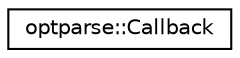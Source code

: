 digraph "Graphical Class Hierarchy"
{
  edge [fontname="Helvetica",fontsize="10",labelfontname="Helvetica",labelfontsize="10"];
  node [fontname="Helvetica",fontsize="10",shape=record];
  rankdir="LR";
  Node1 [label="optparse::Callback",height=0.2,width=0.4,color="black", fillcolor="white", style="filled",URL="$classoptparse_1_1_callback.html"];
}
